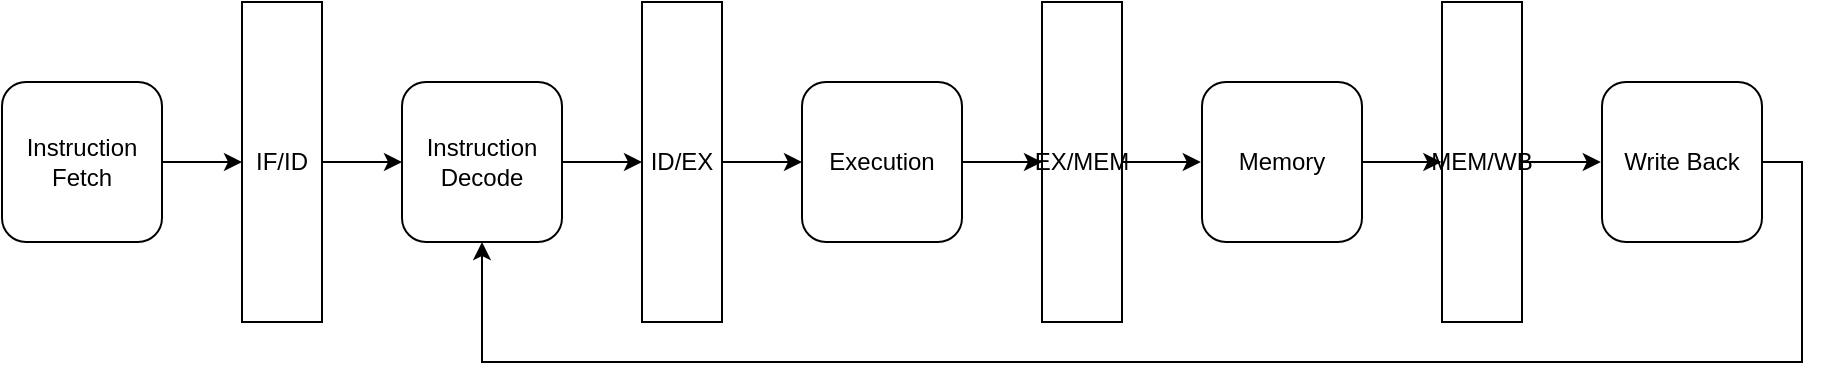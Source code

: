 <mxfile version="24.3.1" type="github">
  <diagram name="Page-1" id="IpCxHiP5fQjlRUhZVsv_">
    <mxGraphModel dx="1434" dy="902" grid="1" gridSize="10" guides="1" tooltips="1" connect="1" arrows="1" fold="1" page="1" pageScale="1" pageWidth="1700" pageHeight="1100" math="0" shadow="0">
      <root>
        <mxCell id="0" />
        <mxCell id="1" parent="0" />
        <mxCell id="V7_XPnzY9b4O184bb2ig-13" style="edgeStyle=orthogonalEdgeStyle;rounded=0;orthogonalLoop=1;jettySize=auto;html=1;exitX=1;exitY=0.5;exitDx=0;exitDy=0;entryX=0;entryY=0.5;entryDx=0;entryDy=0;" edge="1" parent="1" source="V7_XPnzY9b4O184bb2ig-1" target="V7_XPnzY9b4O184bb2ig-6">
          <mxGeometry relative="1" as="geometry" />
        </mxCell>
        <mxCell id="V7_XPnzY9b4O184bb2ig-1" value="Instruction Fetch" style="rounded=1;whiteSpace=wrap;html=1;" vertex="1" parent="1">
          <mxGeometry x="280" y="360" width="80" height="80" as="geometry" />
        </mxCell>
        <mxCell id="V7_XPnzY9b4O184bb2ig-16" style="edgeStyle=orthogonalEdgeStyle;rounded=0;orthogonalLoop=1;jettySize=auto;html=1;exitX=1;exitY=0.5;exitDx=0;exitDy=0;entryX=0;entryY=0.5;entryDx=0;entryDy=0;" edge="1" parent="1" source="V7_XPnzY9b4O184bb2ig-2" target="V7_XPnzY9b4O184bb2ig-10">
          <mxGeometry relative="1" as="geometry" />
        </mxCell>
        <mxCell id="V7_XPnzY9b4O184bb2ig-2" value="Instruction Decode" style="rounded=1;whiteSpace=wrap;html=1;" vertex="1" parent="1">
          <mxGeometry x="480" y="360" width="80" height="80" as="geometry" />
        </mxCell>
        <mxCell id="V7_XPnzY9b4O184bb2ig-4" value="Memory" style="rounded=1;whiteSpace=wrap;html=1;" vertex="1" parent="1">
          <mxGeometry x="880" y="360" width="80" height="80" as="geometry" />
        </mxCell>
        <mxCell id="V7_XPnzY9b4O184bb2ig-23" style="edgeStyle=orthogonalEdgeStyle;rounded=0;orthogonalLoop=1;jettySize=auto;html=1;exitX=1;exitY=0.5;exitDx=0;exitDy=0;entryX=0.5;entryY=1;entryDx=0;entryDy=0;" edge="1" parent="1" source="V7_XPnzY9b4O184bb2ig-5" target="V7_XPnzY9b4O184bb2ig-2">
          <mxGeometry relative="1" as="geometry">
            <Array as="points">
              <mxPoint x="1180" y="400" />
              <mxPoint x="1180" y="500" />
              <mxPoint x="520" y="500" />
            </Array>
          </mxGeometry>
        </mxCell>
        <mxCell id="V7_XPnzY9b4O184bb2ig-5" value="Write Back" style="rounded=1;whiteSpace=wrap;html=1;" vertex="1" parent="1">
          <mxGeometry x="1080" y="360" width="80" height="80" as="geometry" />
        </mxCell>
        <mxCell id="V7_XPnzY9b4O184bb2ig-14" style="edgeStyle=orthogonalEdgeStyle;rounded=0;orthogonalLoop=1;jettySize=auto;html=1;exitX=1;exitY=0.5;exitDx=0;exitDy=0;entryX=0;entryY=0.5;entryDx=0;entryDy=0;" edge="1" parent="1" source="V7_XPnzY9b4O184bb2ig-6" target="V7_XPnzY9b4O184bb2ig-2">
          <mxGeometry relative="1" as="geometry" />
        </mxCell>
        <mxCell id="V7_XPnzY9b4O184bb2ig-6" value="IF/ID" style="rounded=0;whiteSpace=wrap;html=1;" vertex="1" parent="1">
          <mxGeometry x="400" y="320" width="40" height="160" as="geometry" />
        </mxCell>
        <mxCell id="V7_XPnzY9b4O184bb2ig-9" value="Execution" style="rounded=1;whiteSpace=wrap;html=1;" vertex="1" parent="1">
          <mxGeometry x="680" y="360" width="80" height="80" as="geometry" />
        </mxCell>
        <mxCell id="V7_XPnzY9b4O184bb2ig-17" style="edgeStyle=orthogonalEdgeStyle;rounded=0;orthogonalLoop=1;jettySize=auto;html=1;exitX=1;exitY=0.5;exitDx=0;exitDy=0;entryX=0;entryY=0.5;entryDx=0;entryDy=0;" edge="1" parent="1" source="V7_XPnzY9b4O184bb2ig-10" target="V7_XPnzY9b4O184bb2ig-9">
          <mxGeometry relative="1" as="geometry" />
        </mxCell>
        <mxCell id="V7_XPnzY9b4O184bb2ig-10" value="ID/EX" style="rounded=0;whiteSpace=wrap;html=1;" vertex="1" parent="1">
          <mxGeometry x="600" y="320" width="40" height="160" as="geometry" />
        </mxCell>
        <mxCell id="V7_XPnzY9b4O184bb2ig-11" value="EX/MEM" style="rounded=0;whiteSpace=wrap;html=1;" vertex="1" parent="1">
          <mxGeometry x="800" y="320" width="40" height="160" as="geometry" />
        </mxCell>
        <mxCell id="V7_XPnzY9b4O184bb2ig-12" value="MEM/WB" style="rounded=0;whiteSpace=wrap;html=1;" vertex="1" parent="1">
          <mxGeometry x="1000" y="320" width="40" height="160" as="geometry" />
        </mxCell>
        <mxCell id="V7_XPnzY9b4O184bb2ig-18" style="edgeStyle=orthogonalEdgeStyle;rounded=0;orthogonalLoop=1;jettySize=auto;html=1;exitX=1;exitY=0.5;exitDx=0;exitDy=0;" edge="1" parent="1" source="V7_XPnzY9b4O184bb2ig-9">
          <mxGeometry relative="1" as="geometry">
            <mxPoint x="800" y="400" as="targetPoint" />
          </mxGeometry>
        </mxCell>
        <mxCell id="V7_XPnzY9b4O184bb2ig-19" style="edgeStyle=orthogonalEdgeStyle;rounded=0;orthogonalLoop=1;jettySize=auto;html=1;exitX=1;exitY=0.5;exitDx=0;exitDy=0;entryX=-0.007;entryY=0.493;entryDx=0;entryDy=0;entryPerimeter=0;" edge="1" parent="1" source="V7_XPnzY9b4O184bb2ig-11" target="V7_XPnzY9b4O184bb2ig-4">
          <mxGeometry relative="1" as="geometry" />
        </mxCell>
        <mxCell id="V7_XPnzY9b4O184bb2ig-20" style="edgeStyle=orthogonalEdgeStyle;rounded=0;orthogonalLoop=1;jettySize=auto;html=1;exitX=1;exitY=0.5;exitDx=0;exitDy=0;entryX=-0.008;entryY=0.503;entryDx=0;entryDy=0;entryPerimeter=0;" edge="1" parent="1" source="V7_XPnzY9b4O184bb2ig-4" target="V7_XPnzY9b4O184bb2ig-12">
          <mxGeometry relative="1" as="geometry" />
        </mxCell>
        <mxCell id="V7_XPnzY9b4O184bb2ig-21" style="edgeStyle=orthogonalEdgeStyle;rounded=0;orthogonalLoop=1;jettySize=auto;html=1;exitX=1;exitY=0.5;exitDx=0;exitDy=0;entryX=-0.007;entryY=0.498;entryDx=0;entryDy=0;entryPerimeter=0;" edge="1" parent="1" source="V7_XPnzY9b4O184bb2ig-12" target="V7_XPnzY9b4O184bb2ig-5">
          <mxGeometry relative="1" as="geometry" />
        </mxCell>
      </root>
    </mxGraphModel>
  </diagram>
</mxfile>
